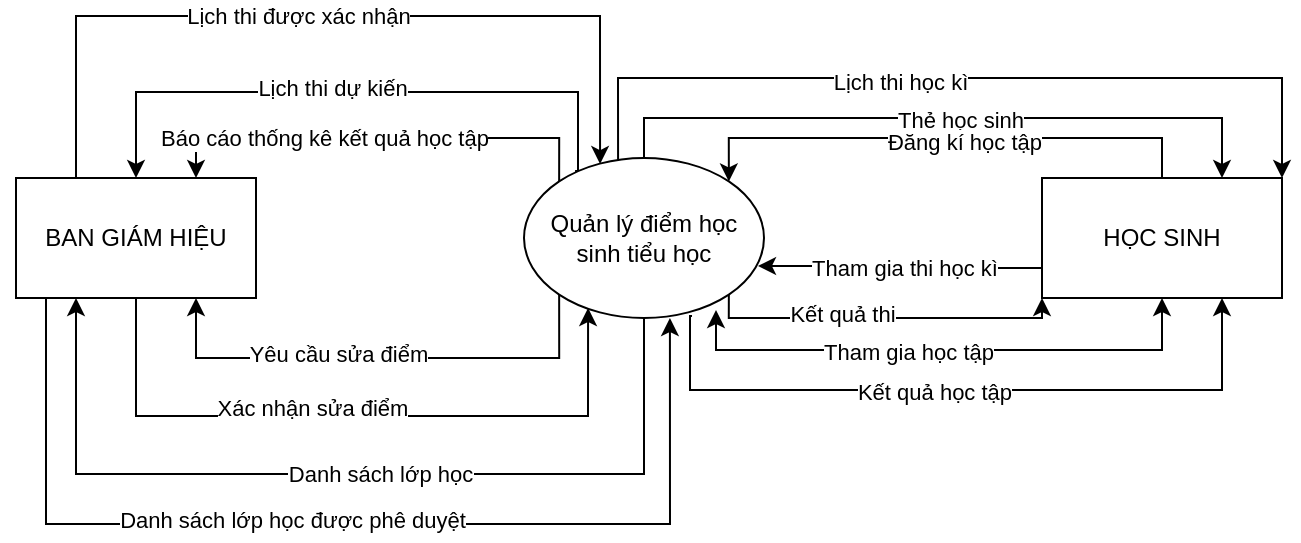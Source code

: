 <mxfile version="14.4.3" type="github">
  <diagram id="1vEWWUkTscpkUTFqP1_E" name="Page-1">
    <mxGraphModel dx="1369" dy="776" grid="0" gridSize="10" guides="1" tooltips="1" connect="1" arrows="1" fold="1" page="1" pageScale="1" pageWidth="850" pageHeight="1100" background="#ffffff" math="0" shadow="0">
      <root>
        <mxCell id="0" />
        <mxCell id="1" parent="0" />
        <mxCell id="jQeJXfxP2YYo6J_EapRw-13" style="edgeStyle=orthogonalEdgeStyle;rounded=0;orthogonalLoop=1;jettySize=auto;html=1;exitX=0.5;exitY=0;exitDx=0;exitDy=0;entryX=0.75;entryY=0;entryDx=0;entryDy=0;" parent="1" source="jQeJXfxP2YYo6J_EapRw-1" target="jQeJXfxP2YYo6J_EapRw-3" edge="1">
          <mxGeometry relative="1" as="geometry" />
        </mxCell>
        <mxCell id="jQeJXfxP2YYo6J_EapRw-32" value="Thẻ học sinh" style="edgeLabel;html=1;align=center;verticalAlign=middle;resizable=0;points=[];" parent="jQeJXfxP2YYo6J_EapRw-13" vertex="1" connectable="0">
          <mxGeometry x="0.05" y="-1" relative="1" as="geometry">
            <mxPoint as="offset" />
          </mxGeometry>
        </mxCell>
        <mxCell id="jQeJXfxP2YYo6J_EapRw-15" style="edgeStyle=orthogonalEdgeStyle;rounded=0;orthogonalLoop=1;jettySize=auto;html=1;entryX=1;entryY=0;entryDx=0;entryDy=0;exitX=0.392;exitY=0.025;exitDx=0;exitDy=0;exitPerimeter=0;" parent="1" source="jQeJXfxP2YYo6J_EapRw-1" target="jQeJXfxP2YYo6J_EapRw-3" edge="1">
          <mxGeometry relative="1" as="geometry">
            <Array as="points">
              <mxPoint x="411" y="273" />
              <mxPoint x="743" y="273" />
            </Array>
          </mxGeometry>
        </mxCell>
        <mxCell id="jQeJXfxP2YYo6J_EapRw-16" value="Lịch thi học kì" style="edgeLabel;html=1;align=center;verticalAlign=middle;resizable=0;points=[];" parent="jQeJXfxP2YYo6J_EapRw-15" vertex="1" connectable="0">
          <mxGeometry x="-0.137" y="-2" relative="1" as="geometry">
            <mxPoint as="offset" />
          </mxGeometry>
        </mxCell>
        <mxCell id="jQeJXfxP2YYo6J_EapRw-19" style="edgeStyle=orthogonalEdgeStyle;rounded=0;orthogonalLoop=1;jettySize=auto;html=1;exitX=0.7;exitY=0.988;exitDx=0;exitDy=0;entryX=0.75;entryY=1;entryDx=0;entryDy=0;exitPerimeter=0;" parent="1" source="jQeJXfxP2YYo6J_EapRw-1" target="jQeJXfxP2YYo6J_EapRw-3" edge="1">
          <mxGeometry relative="1" as="geometry">
            <Array as="points">
              <mxPoint x="447" y="392" />
              <mxPoint x="447" y="429" />
              <mxPoint x="713" y="429" />
            </Array>
          </mxGeometry>
        </mxCell>
        <mxCell id="jQeJXfxP2YYo6J_EapRw-20" value="Kết quả học tập" style="edgeLabel;html=1;align=center;verticalAlign=middle;resizable=0;points=[];" parent="jQeJXfxP2YYo6J_EapRw-19" vertex="1" connectable="0">
          <mxGeometry x="-0.089" y="-1" relative="1" as="geometry">
            <mxPoint as="offset" />
          </mxGeometry>
        </mxCell>
        <mxCell id="jQeJXfxP2YYo6J_EapRw-21" style="edgeStyle=orthogonalEdgeStyle;rounded=0;orthogonalLoop=1;jettySize=auto;html=1;exitX=0;exitY=0;exitDx=0;exitDy=0;entryX=0.75;entryY=0;entryDx=0;entryDy=0;labelPosition=center;verticalLabelPosition=middle;align=center;verticalAlign=middle;" parent="1" source="jQeJXfxP2YYo6J_EapRw-1" target="jQeJXfxP2YYo6J_EapRw-2" edge="1">
          <mxGeometry relative="1" as="geometry">
            <Array as="points">
              <mxPoint x="382" y="303" />
              <mxPoint x="200" y="303" />
            </Array>
          </mxGeometry>
        </mxCell>
        <mxCell id="jQeJXfxP2YYo6J_EapRw-22" value="&lt;div align=&quot;right&quot;&gt;Báo cáo thống kê kết quả học tập&lt;br&gt;&lt;/div&gt;" style="edgeLabel;html=1;align=center;verticalAlign=middle;resizable=0;points=[];" parent="jQeJXfxP2YYo6J_EapRw-21" vertex="1" connectable="0">
          <mxGeometry x="0.248" relative="1" as="geometry">
            <mxPoint as="offset" />
          </mxGeometry>
        </mxCell>
        <mxCell id="jQeJXfxP2YYo6J_EapRw-23" style="edgeStyle=orthogonalEdgeStyle;rounded=0;orthogonalLoop=1;jettySize=auto;html=1;exitX=0;exitY=1;exitDx=0;exitDy=0;entryX=0.75;entryY=1;entryDx=0;entryDy=0;align=right;" parent="1" source="jQeJXfxP2YYo6J_EapRw-1" target="jQeJXfxP2YYo6J_EapRw-2" edge="1">
          <mxGeometry relative="1" as="geometry">
            <Array as="points">
              <mxPoint x="382" y="413" />
              <mxPoint x="200" y="413" />
            </Array>
          </mxGeometry>
        </mxCell>
        <mxCell id="jQeJXfxP2YYo6J_EapRw-24" value="Yêu cầu sửa điểm" style="edgeLabel;html=1;align=center;verticalAlign=middle;resizable=0;points=[];" parent="jQeJXfxP2YYo6J_EapRw-23" vertex="1" connectable="0">
          <mxGeometry x="0.17" y="-2" relative="1" as="geometry">
            <mxPoint as="offset" />
          </mxGeometry>
        </mxCell>
        <mxCell id="jQeJXfxP2YYo6J_EapRw-27" style="edgeStyle=orthogonalEdgeStyle;rounded=0;orthogonalLoop=1;jettySize=auto;html=1;exitX=0.5;exitY=1;exitDx=0;exitDy=0;entryX=0.25;entryY=1;entryDx=0;entryDy=0;align=right;" parent="1" source="jQeJXfxP2YYo6J_EapRw-1" target="jQeJXfxP2YYo6J_EapRw-2" edge="1">
          <mxGeometry relative="1" as="geometry">
            <Array as="points">
              <mxPoint x="424" y="471" />
              <mxPoint x="140" y="471" />
            </Array>
          </mxGeometry>
        </mxCell>
        <mxCell id="jQeJXfxP2YYo6J_EapRw-29" value="Danh sách lớp học" style="edgeLabel;html=1;align=center;verticalAlign=middle;resizable=0;points=[];" parent="jQeJXfxP2YYo6J_EapRw-27" vertex="1" connectable="0">
          <mxGeometry x="-0.067" relative="1" as="geometry">
            <mxPoint as="offset" />
          </mxGeometry>
        </mxCell>
        <mxCell id="jQeJXfxP2YYo6J_EapRw-33" style="edgeStyle=orthogonalEdgeStyle;rounded=0;orthogonalLoop=1;jettySize=auto;html=1;exitX=0.217;exitY=0.075;exitDx=0;exitDy=0;entryX=0.5;entryY=0;entryDx=0;entryDy=0;align=right;exitPerimeter=0;" parent="1" source="jQeJXfxP2YYo6J_EapRw-1" target="jQeJXfxP2YYo6J_EapRw-2" edge="1">
          <mxGeometry relative="1" as="geometry">
            <Array as="points">
              <mxPoint x="390" y="325" />
              <mxPoint x="391" y="325" />
              <mxPoint x="391" y="280" />
              <mxPoint x="170" y="280" />
            </Array>
          </mxGeometry>
        </mxCell>
        <mxCell id="jQeJXfxP2YYo6J_EapRw-34" value="Lịch thi dự kiến" style="edgeLabel;html=1;align=center;verticalAlign=middle;resizable=0;points=[];" parent="jQeJXfxP2YYo6J_EapRw-33" vertex="1" connectable="0">
          <mxGeometry x="0.111" y="-2" relative="1" as="geometry">
            <mxPoint as="offset" />
          </mxGeometry>
        </mxCell>
        <mxCell id="xYPPfnrnd1WW5xZQ7hfS-3" style="edgeStyle=orthogonalEdgeStyle;rounded=0;orthogonalLoop=1;jettySize=auto;html=1;exitX=1;exitY=1;exitDx=0;exitDy=0;entryX=0;entryY=1;entryDx=0;entryDy=0;" edge="1" parent="1" source="jQeJXfxP2YYo6J_EapRw-1" target="jQeJXfxP2YYo6J_EapRw-3">
          <mxGeometry relative="1" as="geometry">
            <Array as="points">
              <mxPoint x="466" y="393" />
              <mxPoint x="623" y="393" />
            </Array>
          </mxGeometry>
        </mxCell>
        <mxCell id="xYPPfnrnd1WW5xZQ7hfS-4" value="Kết quả thi" style="edgeLabel;html=1;align=center;verticalAlign=middle;resizable=0;points=[];" vertex="1" connectable="0" parent="xYPPfnrnd1WW5xZQ7hfS-3">
          <mxGeometry x="-0.234" y="2" relative="1" as="geometry">
            <mxPoint as="offset" />
          </mxGeometry>
        </mxCell>
        <mxCell id="jQeJXfxP2YYo6J_EapRw-1" value="Quản lý điểm học sinh tiểu học" style="ellipse;whiteSpace=wrap;html=1;" parent="1" vertex="1">
          <mxGeometry x="364" y="313" width="120" height="80" as="geometry" />
        </mxCell>
        <mxCell id="jQeJXfxP2YYo6J_EapRw-9" style="edgeStyle=orthogonalEdgeStyle;orthogonalLoop=1;jettySize=auto;html=1;exitX=0.5;exitY=1;exitDx=0;exitDy=0;rounded=0;fontStyle=0;entryX=0.267;entryY=0.938;entryDx=0;entryDy=0;entryPerimeter=0;" parent="1" source="jQeJXfxP2YYo6J_EapRw-2" target="jQeJXfxP2YYo6J_EapRw-1" edge="1">
          <mxGeometry relative="1" as="geometry">
            <mxPoint x="396" y="408" as="targetPoint" />
            <Array as="points">
              <mxPoint x="170" y="442" />
              <mxPoint x="396" y="442" />
            </Array>
          </mxGeometry>
        </mxCell>
        <mxCell id="jQeJXfxP2YYo6J_EapRw-26" value="Xác nhận sửa điểm" style="edgeLabel;html=1;align=center;verticalAlign=middle;resizable=0;points=[];" parent="jQeJXfxP2YYo6J_EapRw-9" vertex="1" connectable="0">
          <mxGeometry x="-0.134" y="4" relative="1" as="geometry">
            <mxPoint as="offset" />
          </mxGeometry>
        </mxCell>
        <mxCell id="jQeJXfxP2YYo6J_EapRw-30" style="edgeStyle=orthogonalEdgeStyle;rounded=0;orthogonalLoop=1;jettySize=auto;html=1;exitX=0;exitY=1;exitDx=0;exitDy=0;entryX=0.608;entryY=1;entryDx=0;entryDy=0;entryPerimeter=0;align=right;" parent="1" source="jQeJXfxP2YYo6J_EapRw-2" target="jQeJXfxP2YYo6J_EapRw-1" edge="1">
          <mxGeometry relative="1" as="geometry">
            <Array as="points">
              <mxPoint x="125" y="383" />
              <mxPoint x="125" y="496" />
              <mxPoint x="437" y="496" />
            </Array>
          </mxGeometry>
        </mxCell>
        <mxCell id="jQeJXfxP2YYo6J_EapRw-31" value="Danh sách lớp học được phê duyệt" style="edgeLabel;html=1;align=center;verticalAlign=middle;resizable=0;points=[];" parent="jQeJXfxP2YYo6J_EapRw-30" vertex="1" connectable="0">
          <mxGeometry x="-0.075" y="2" relative="1" as="geometry">
            <mxPoint as="offset" />
          </mxGeometry>
        </mxCell>
        <mxCell id="jQeJXfxP2YYo6J_EapRw-35" style="edgeStyle=orthogonalEdgeStyle;rounded=0;orthogonalLoop=1;jettySize=auto;html=1;exitX=0.25;exitY=0;exitDx=0;exitDy=0;entryX=0.317;entryY=0.038;entryDx=0;entryDy=0;entryPerimeter=0;align=right;" parent="1" source="jQeJXfxP2YYo6J_EapRw-2" target="jQeJXfxP2YYo6J_EapRw-1" edge="1">
          <mxGeometry relative="1" as="geometry">
            <Array as="points">
              <mxPoint x="140" y="242" />
              <mxPoint x="402" y="242" />
            </Array>
          </mxGeometry>
        </mxCell>
        <mxCell id="jQeJXfxP2YYo6J_EapRw-36" value="Lịch thi được xác nhận" style="edgeLabel;html=1;align=center;verticalAlign=middle;resizable=0;points=[];" parent="jQeJXfxP2YYo6J_EapRw-35" vertex="1" connectable="0">
          <mxGeometry x="-0.079" relative="1" as="geometry">
            <mxPoint as="offset" />
          </mxGeometry>
        </mxCell>
        <mxCell id="jQeJXfxP2YYo6J_EapRw-2" value="BAN GIÁM HIỆU" style="rounded=0;whiteSpace=wrap;html=1;" parent="1" vertex="1">
          <mxGeometry x="110" y="323" width="120" height="60" as="geometry" />
        </mxCell>
        <mxCell id="jQeJXfxP2YYo6J_EapRw-11" style="edgeStyle=orthogonalEdgeStyle;rounded=0;orthogonalLoop=1;jettySize=auto;html=1;exitX=0.5;exitY=0;exitDx=0;exitDy=0;entryX=1;entryY=0;entryDx=0;entryDy=0;" parent="1" source="jQeJXfxP2YYo6J_EapRw-3" target="jQeJXfxP2YYo6J_EapRw-1" edge="1">
          <mxGeometry relative="1" as="geometry">
            <Array as="points">
              <mxPoint x="683" y="303" />
              <mxPoint x="466" y="303" />
            </Array>
          </mxGeometry>
        </mxCell>
        <mxCell id="jQeJXfxP2YYo6J_EapRw-12" value="Đăng kí học tập" style="edgeLabel;html=1;align=center;verticalAlign=middle;resizable=0;points=[];" parent="jQeJXfxP2YYo6J_EapRw-11" vertex="1" connectable="0">
          <mxGeometry x="-0.073" y="2" relative="1" as="geometry">
            <mxPoint as="offset" />
          </mxGeometry>
        </mxCell>
        <mxCell id="xYPPfnrnd1WW5xZQ7hfS-1" style="edgeStyle=orthogonalEdgeStyle;rounded=0;orthogonalLoop=1;jettySize=auto;html=1;exitX=0;exitY=0.75;exitDx=0;exitDy=0;entryX=0.975;entryY=0.675;entryDx=0;entryDy=0;entryPerimeter=0;" edge="1" parent="1" source="jQeJXfxP2YYo6J_EapRw-3" target="jQeJXfxP2YYo6J_EapRw-1">
          <mxGeometry relative="1" as="geometry" />
        </mxCell>
        <mxCell id="xYPPfnrnd1WW5xZQ7hfS-2" value="Tham gia thi học kì" style="edgeLabel;html=1;align=center;verticalAlign=middle;resizable=0;points=[];" vertex="1" connectable="0" parent="xYPPfnrnd1WW5xZQ7hfS-1">
          <mxGeometry x="0.259" y="2" relative="1" as="geometry">
            <mxPoint x="20" y="-1" as="offset" />
          </mxGeometry>
        </mxCell>
        <mxCell id="jQeJXfxP2YYo6J_EapRw-3" value="HỌC SINH" style="rounded=0;whiteSpace=wrap;html=1;" parent="1" vertex="1">
          <mxGeometry x="623" y="323" width="120" height="60" as="geometry" />
        </mxCell>
        <mxCell id="jQeJXfxP2YYo6J_EapRw-37" value="" style="endArrow=classic;startArrow=classic;html=1;align=right;exitX=0.8;exitY=0.95;exitDx=0;exitDy=0;exitPerimeter=0;entryX=0.5;entryY=1;entryDx=0;entryDy=0;edgeStyle=orthogonalEdgeStyle;rounded=0;" parent="1" source="jQeJXfxP2YYo6J_EapRw-1" target="jQeJXfxP2YYo6J_EapRw-3" edge="1">
          <mxGeometry width="50" height="50" relative="1" as="geometry">
            <mxPoint x="468" y="378" as="sourcePoint" />
            <mxPoint x="518" y="328" as="targetPoint" />
            <Array as="points">
              <mxPoint x="460" y="409" />
              <mxPoint x="683" y="409" />
            </Array>
          </mxGeometry>
        </mxCell>
        <mxCell id="jQeJXfxP2YYo6J_EapRw-38" value="Tham gia học tập" style="edgeLabel;html=1;align=center;verticalAlign=middle;resizable=0;points=[];" parent="jQeJXfxP2YYo6J_EapRw-37" vertex="1" connectable="0">
          <mxGeometry x="-0.138" y="-1" relative="1" as="geometry">
            <mxPoint as="offset" />
          </mxGeometry>
        </mxCell>
      </root>
    </mxGraphModel>
  </diagram>
</mxfile>
